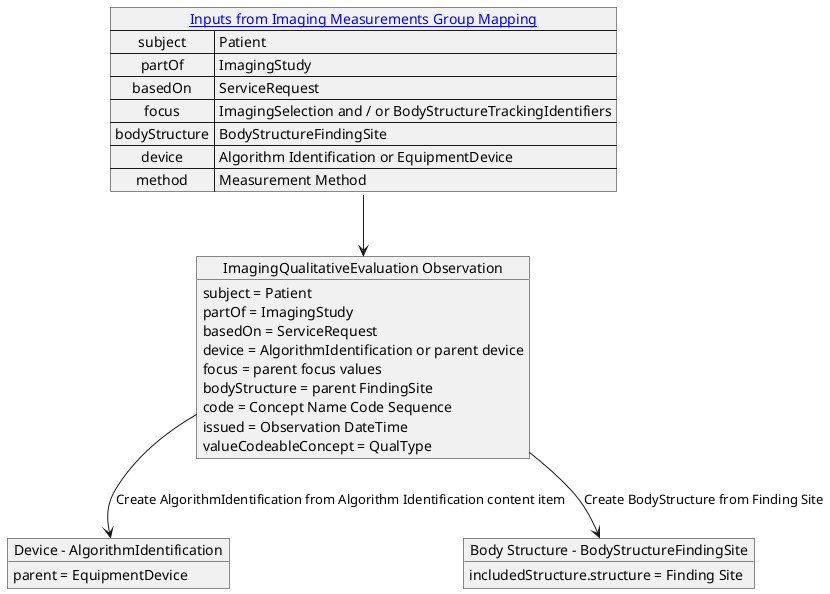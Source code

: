 @startuml imaging_qualitative_evaluation_mapping

map "[[mapping.html#imaging-measurement-group-mapping Inputs from Imaging Measurements Group Mapping]]" as inputs {
   subject => Patient
   partOf => ImagingStudy
   basedOn => ServiceRequest
   focus => ImagingSelection and / or BodyStructureTrackingIdentifiers
   bodyStructure => BodyStructureFindingSite
   device => Algorithm Identification or EquipmentDevice
   method => Measurement Method
}

object "Device - AlgorithmIdentification" as AlgorithmIdentification {
    parent = EquipmentDevice
}

object "Body Structure - BodyStructureFindingSite" as BodyStructureFindingSite {
    includedStructure.structure = Finding Site
}

object "ImagingQualitativeEvaluation Observation" as imagingQualitativeEvaluation {
    subject = Patient
    partOf = ImagingStudy
    basedOn = ServiceRequest
    device = AlgorithmIdentification or parent device
    focus = parent focus values
    bodyStructure = parent FindingSite
    code = Concept Name Code Sequence
    issued = Observation DateTime
    valueCodeableConcept = QualType
}

imagingQualitativeEvaluation --> AlgorithmIdentification: Create AlgorithmIdentification from Algorithm Identification content item
imagingQualitativeEvaluation --> BodyStructureFindingSite: Create BodyStructure from Finding Site

inputs --> imagingQualitativeEvaluation


@enduml